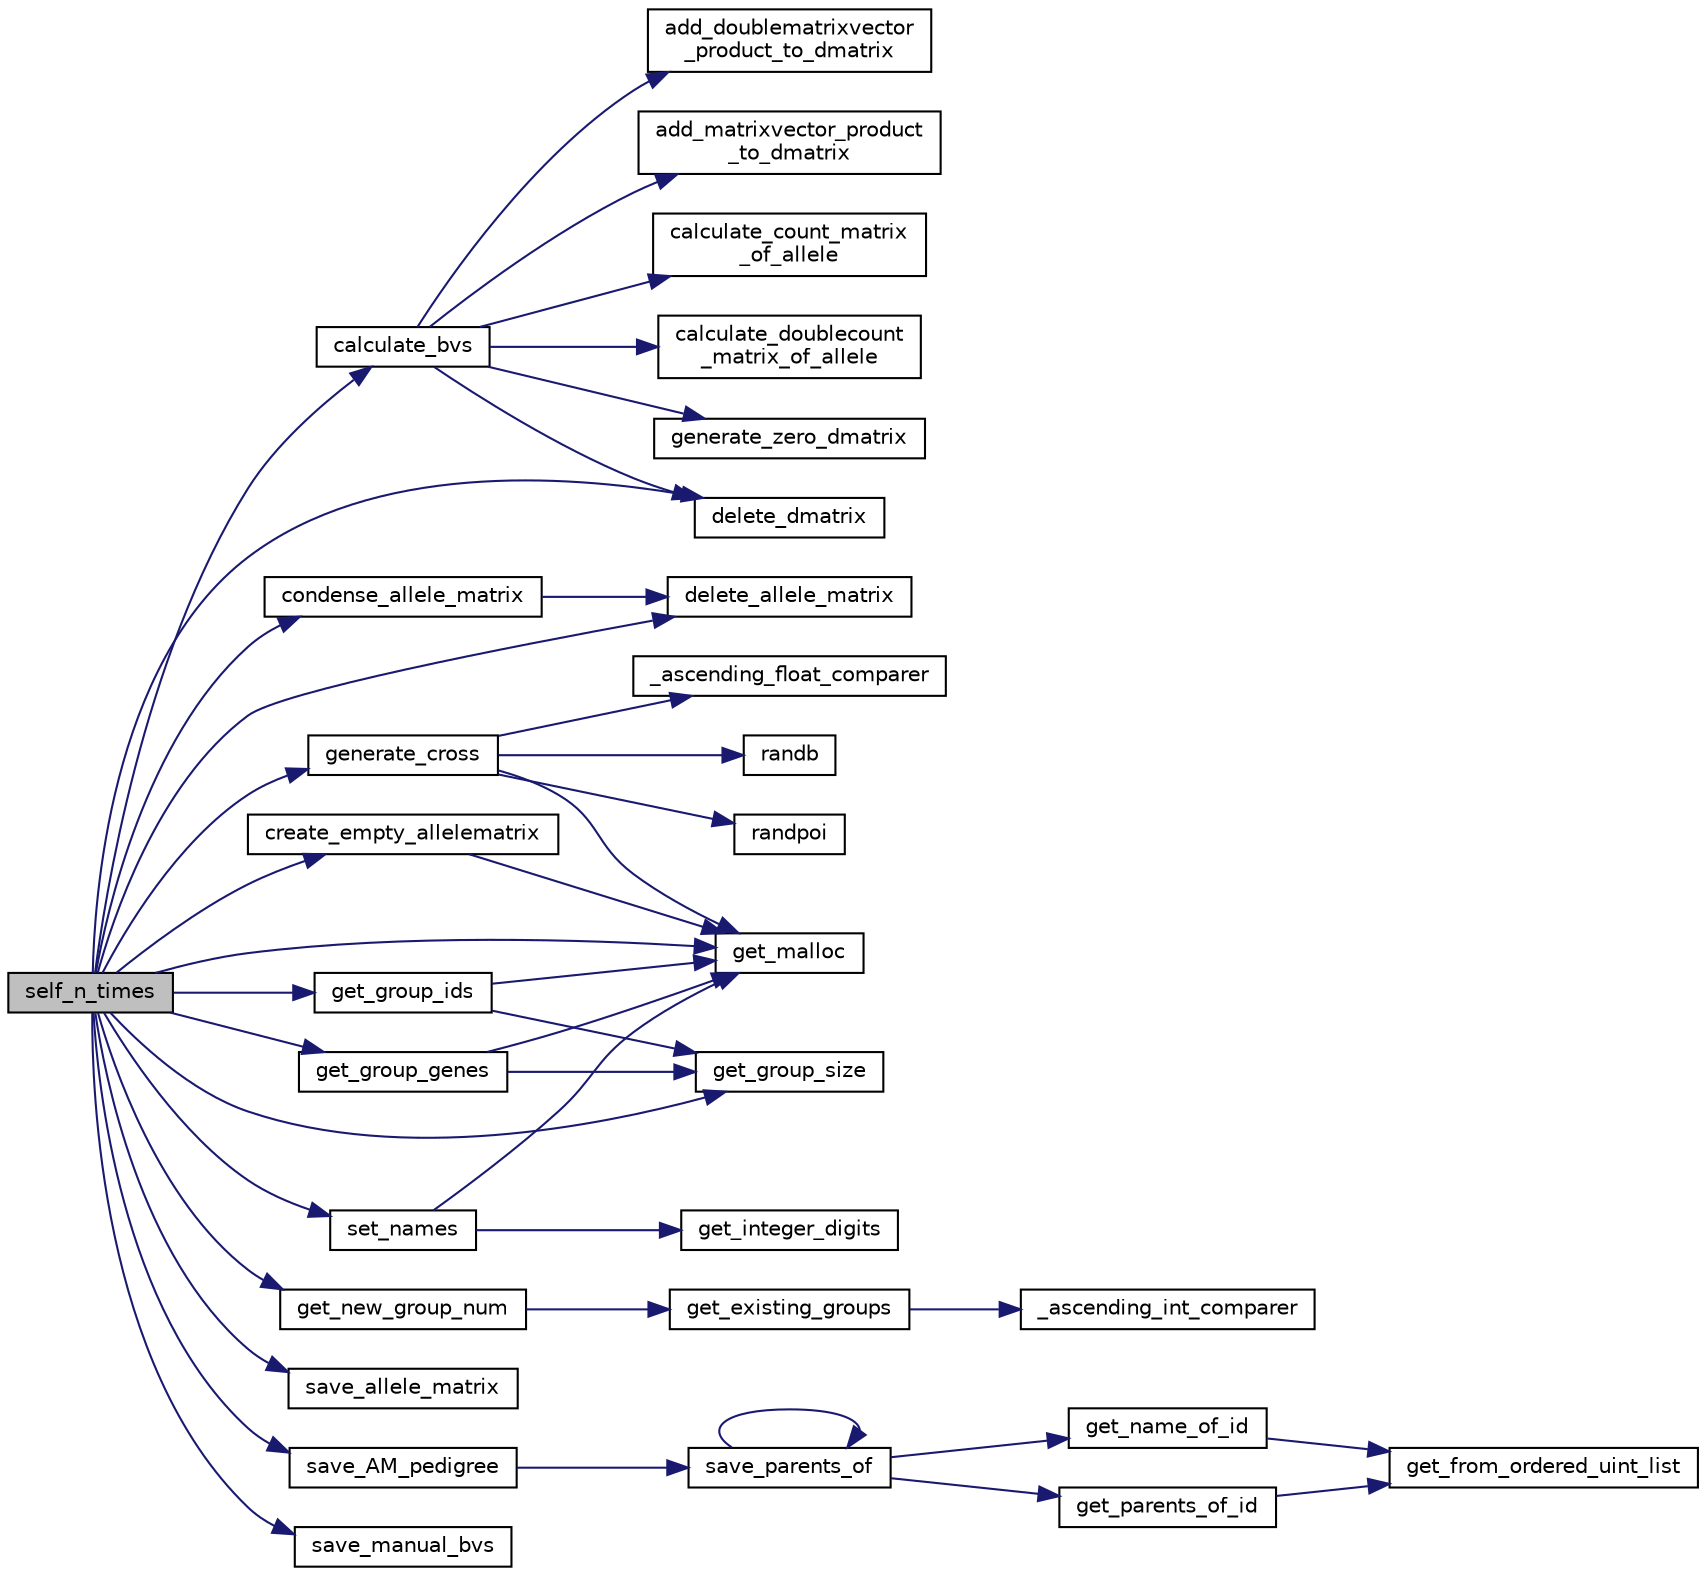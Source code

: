 digraph "self_n_times"
{
 // LATEX_PDF_SIZE
  edge [fontname="Helvetica",fontsize="10",labelfontname="Helvetica",labelfontsize="10"];
  node [fontname="Helvetica",fontsize="10",shape=record];
  rankdir="LR";
  Node1 [label="self_n_times",height=0.2,width=0.4,color="black", fillcolor="grey75", style="filled", fontcolor="black",tooltip="Selfs each member of a group for a certain number of generations."];
  Node1 -> Node2 [color="midnightblue",fontsize="10",style="solid",fontname="Helvetica"];
  Node2 [label="calculate_bvs",height=0.2,width=0.4,color="black", fillcolor="white", style="filled",URL="$group__calculators.html#gab5b177cf40a7e28276c460d60a3ecbb5",tooltip="Calculates the fitness metric/breeding value for each genotype in the AlleleMatrix,..."];
  Node2 -> Node3 [color="midnightblue",fontsize="10",style="solid",fontname="Helvetica"];
  Node3 [label="add_doublematrixvector\l_product_to_dmatrix",height=0.2,width=0.4,color="black", fillcolor="white", style="filled",URL="$group__maths.html#gad2c9cda1aab9679e0bfe3c88959213c6",tooltip="Multiply two sets of a DecimalMatrix and vector, and add both products to the first column of a provi..."];
  Node2 -> Node4 [color="midnightblue",fontsize="10",style="solid",fontname="Helvetica"];
  Node4 [label="add_matrixvector_product\l_to_dmatrix",height=0.2,width=0.4,color="black", fillcolor="white", style="filled",URL="$group__maths.html#gabb8addf721442aecdd7dca3dfd955c3c",tooltip="Multiply a DecimalMatrix to a vector, and add that product to the first column of a provided DecimalM..."];
  Node2 -> Node5 [color="midnightblue",fontsize="10",style="solid",fontname="Helvetica"];
  Node5 [label="calculate_count_matrix\l_of_allele",height=0.2,width=0.4,color="black", fillcolor="white", style="filled",URL="$group__calculators.html#ga32b287af2e2955edd565eedf3043f02c",tooltip="Calculates the number of times at each marker that a particular allele appears for each genotype in a..."];
  Node2 -> Node6 [color="midnightblue",fontsize="10",style="solid",fontname="Helvetica"];
  Node6 [label="calculate_doublecount\l_matrix_of_allele",height=0.2,width=0.4,color="black", fillcolor="white", style="filled",URL="$group__calculators.html#ga3e812683e26615b797eb4cd98b694d52",tooltip="Calculates the number of times at each marker that two particular alleles appear for each genotype in..."];
  Node2 -> Node7 [color="midnightblue",fontsize="10",style="solid",fontname="Helvetica"];
  Node7 [label="delete_dmatrix",height=0.2,width=0.4,color="black", fillcolor="white", style="filled",URL="$group__deletors.html#gaaf6542d59034f88f9e1ec48e5f053c4a",tooltip="Deletes a DecimalMatrix and frees its memory."];
  Node2 -> Node8 [color="midnightblue",fontsize="10",style="solid",fontname="Helvetica"];
  Node8 [label="generate_zero_dmatrix",height=0.2,width=0.4,color="black", fillcolor="white", style="filled",URL="$group__maths.html#gabf3f578b0aa59d5b68ccd0738dd6a9d1",tooltip="Generates a matrix of c columns, r rows with all 0."];
  Node1 -> Node9 [color="midnightblue",fontsize="10",style="solid",fontname="Helvetica"];
  Node9 [label="condense_allele_matrix",height=0.2,width=0.4,color="black", fillcolor="white", style="filled",URL="$group__supporters.html#ga887027349503be24b1a847c9b833aaac",tooltip="A function to tidy the internal storage of genotypes after addition or deletion of genotypes in the S..."];
  Node9 -> Node10 [color="midnightblue",fontsize="10",style="solid",fontname="Helvetica"];
  Node10 [label="delete_allele_matrix",height=0.2,width=0.4,color="black", fillcolor="white", style="filled",URL="$group__deletors.html#gadd4a9c17e8c3e59fc00eee25635b110f",tooltip="Deletes the full AlleleMatrix object and frees its memory."];
  Node1 -> Node11 [color="midnightblue",fontsize="10",style="solid",fontname="Helvetica"];
  Node11 [label="create_empty_allelematrix",height=0.2,width=0.4,color="black", fillcolor="white", style="filled",URL="$group__loaders.html#gaa7eaf69609ea4cb99cf61c9ac4e8f9fd",tooltip="Creator for an empty AlleleMatrix object of a given size."];
  Node11 -> Node12 [color="midnightblue",fontsize="10",style="solid",fontname="Helvetica"];
  Node12 [label="get_malloc",height=0.2,width=0.4,color="black", fillcolor="white", style="filled",URL="$group__supporters.html#ga08d9e7703e6779d2122baa4309fca0ab",tooltip="Replace calls to malloc direct with this function, which errors and exits with status 2 if memory all..."];
  Node1 -> Node10 [color="midnightblue",fontsize="10",style="solid",fontname="Helvetica"];
  Node1 -> Node7 [color="midnightblue",fontsize="10",style="solid",fontname="Helvetica"];
  Node1 -> Node13 [color="midnightblue",fontsize="10",style="solid",fontname="Helvetica"];
  Node13 [label="generate_cross",height=0.2,width=0.4,color="black", fillcolor="white", style="filled",URL="$group__meiosis.html#gaa18b10bcd660dee5213868cc3244f826",tooltip="Get the alleles of the outcome of crossing two genotypes."];
  Node13 -> Node14 [color="midnightblue",fontsize="10",style="solid",fontname="Helvetica"];
  Node14 [label="_ascending_float_comparer",height=0.2,width=0.4,color="black", fillcolor="white", style="filled",URL="$group__supporters.html#ga3744bc6f3fcb52952d520029055e8af8",tooltip="Comparator function for qsort."];
  Node13 -> Node12 [color="midnightblue",fontsize="10",style="solid",fontname="Helvetica"];
  Node13 -> Node15 [color="midnightblue",fontsize="10",style="solid",fontname="Helvetica"];
  Node15 [label="randb",height=0.2,width=0.4,color="black", fillcolor="white", style="filled",URL="$group__maths.html#gad4e0f7934e82157e3115f8df7aec01f0",tooltip="Generates randomly one of 0 or 1, by splitting the output of rand() in half."];
  Node13 -> Node16 [color="midnightblue",fontsize="10",style="solid",fontname="Helvetica"];
  Node16 [label="randpoi",height=0.2,width=0.4,color="black", fillcolor="white", style="filled",URL="$group__maths.html#ga7d9dbe538d6fb096af14c3163c98e800",tooltip="Generates randomly a number from the Poisson distribution with parameter lambda, using the Knuth appr..."];
  Node1 -> Node17 [color="midnightblue",fontsize="10",style="solid",fontname="Helvetica"];
  Node17 [label="get_group_genes",height=0.2,width=0.4,color="black", fillcolor="white", style="filled",URL="$group__getters.html#gab6a654922ed92b3a42e3e36ecea50d07",tooltip="Gets a shallow copy of the genes/alleles of each member of the group."];
  Node17 -> Node18 [color="midnightblue",fontsize="10",style="solid",fontname="Helvetica"];
  Node18 [label="get_group_size",height=0.2,width=0.4,color="black", fillcolor="white", style="filled",URL="$group__getters.html#gad6d2b66296cd80f5bfe303e06de7935c",tooltip="Function to count the number of genotypes that currently belong to the specified group."];
  Node17 -> Node12 [color="midnightblue",fontsize="10",style="solid",fontname="Helvetica"];
  Node1 -> Node19 [color="midnightblue",fontsize="10",style="solid",fontname="Helvetica"];
  Node19 [label="get_group_ids",height=0.2,width=0.4,color="black", fillcolor="white", style="filled",URL="$group__getters.html#gac32d82b3a249f254656a3dd56fcb2a4d",tooltip="Gets the ids of each member of the group."];
  Node19 -> Node18 [color="midnightblue",fontsize="10",style="solid",fontname="Helvetica"];
  Node19 -> Node12 [color="midnightblue",fontsize="10",style="solid",fontname="Helvetica"];
  Node1 -> Node18 [color="midnightblue",fontsize="10",style="solid",fontname="Helvetica"];
  Node1 -> Node12 [color="midnightblue",fontsize="10",style="solid",fontname="Helvetica"];
  Node1 -> Node20 [color="midnightblue",fontsize="10",style="solid",fontname="Helvetica"];
  Node20 [label="get_new_group_num",height=0.2,width=0.4,color="black", fillcolor="white", style="filled",URL="$group__supporters.html#gae974a74145fe876e303e14336d3c5d3a",tooltip="Function to identify the next sequential integer that does not identify a group that currently has me..."];
  Node20 -> Node21 [color="midnightblue",fontsize="10",style="solid",fontname="Helvetica"];
  Node21 [label="get_existing_groups",height=0.2,width=0.4,color="black", fillcolor="white", style="filled",URL="$group__getters.html#ga9e5a5fb63d74d84617d91d4ae9acf1ee",tooltip="Identify every group number that currently has members."];
  Node21 -> Node22 [color="midnightblue",fontsize="10",style="solid",fontname="Helvetica"];
  Node22 [label="_ascending_int_comparer",height=0.2,width=0.4,color="black", fillcolor="white", style="filled",URL="$group__supporters.html#gadae2e9f7e1061cb20426ba2333b7629b",tooltip="Comparator function for qsort."];
  Node1 -> Node23 [color="midnightblue",fontsize="10",style="solid",fontname="Helvetica"];
  Node23 [label="save_allele_matrix",height=0.2,width=0.4,color="black", fillcolor="white", style="filled",URL="$group__savers.html#ga42a237afba9dc8f3a7339cb97d929cb6",tooltip="Prints all the genotype data saved in the linked list of AlleleMatrices starting with m to a file."];
  Node1 -> Node24 [color="midnightblue",fontsize="10",style="solid",fontname="Helvetica"];
  Node24 [label="save_AM_pedigree",height=0.2,width=0.4,color="black", fillcolor="white", style="filled",URL="$group__savers.html#gabf5bc0b61b008aeda217ea9a666ad9cb",tooltip="Print the full known pedigree of each genotype in a single AlleleMatrix to a file."];
  Node24 -> Node25 [color="midnightblue",fontsize="10",style="solid",fontname="Helvetica"];
  Node25 [label="save_parents_of",height=0.2,width=0.4,color="black", fillcolor="white", style="filled",URL="$group__savers.html#gabc1307a944deb18e0aef315783ab123e",tooltip="Recursively save the parents of a particular id to a file."];
  Node25 -> Node26 [color="midnightblue",fontsize="10",style="solid",fontname="Helvetica"];
  Node26 [label="get_name_of_id",height=0.2,width=0.4,color="black", fillcolor="white", style="filled",URL="$group__getters.html#ga6796dadab6ccc822dd82999961cfa9e5",tooltip="Returns the name of the genotype with a given id."];
  Node26 -> Node27 [color="midnightblue",fontsize="10",style="solid",fontname="Helvetica"];
  Node27 [label="get_from_ordered_uint_list",height=0.2,width=0.4,color="black", fillcolor="white", style="filled",URL="$group__supporters.html#gaa6943b0633c1744bacad62ab2bf68ebd",tooltip="Returns the located index in an array of integers where the integer is target."];
  Node25 -> Node28 [color="midnightblue",fontsize="10",style="solid",fontname="Helvetica"];
  Node28 [label="get_parents_of_id",height=0.2,width=0.4,color="black", fillcolor="white", style="filled",URL="$group__getters.html#ga229c9de94875ea41a23723d337f5f92f",tooltip="Saves the ids of the parents of a genotype with a particular id to the output array output."];
  Node28 -> Node27 [color="midnightblue",fontsize="10",style="solid",fontname="Helvetica"];
  Node25 -> Node25 [color="midnightblue",fontsize="10",style="solid",fontname="Helvetica"];
  Node1 -> Node29 [color="midnightblue",fontsize="10",style="solid",fontname="Helvetica"];
  Node29 [label="save_manual_bvs",height=0.2,width=0.4,color="black", fillcolor="white", style="filled",URL="$group__savers.html#gacecc6d6f4179a14a12132e37b0176877",tooltip="Print the provided breeding values of each provided name and id to a file, with the same format as a ..."];
  Node1 -> Node30 [color="midnightblue",fontsize="10",style="solid",fontname="Helvetica"];
  Node30 [label="set_names",height=0.2,width=0.4,color="black", fillcolor="white", style="filled",URL="$group__supporters.html#gab751e196194afd414e942f0900adba72",tooltip="Fills the designated section of the .names array in an AlleleMatrix with the pattern prefixindex."];
  Node30 -> Node31 [color="midnightblue",fontsize="10",style="solid",fontname="Helvetica"];
  Node31 [label="get_integer_digits",height=0.2,width=0.4,color="black", fillcolor="white", style="filled",URL="$group__supporters.html#gad7d864d43092823ac2ed8a6cbd595e35",tooltip="Count and return the number of digits in i."];
  Node30 -> Node12 [color="midnightblue",fontsize="10",style="solid",fontname="Helvetica"];
}
